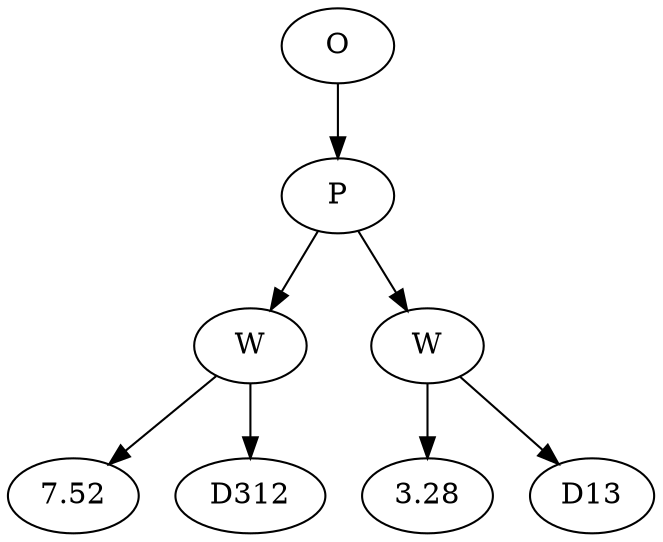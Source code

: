 // Tree
digraph {
	15746931 [label=O]
	15746932 [label=P]
	15746931 -> 15746932
	15746933 [label=W]
	15746932 -> 15746933
	15746934 [label=7.52]
	15746933 -> 15746934
	15746935 [label=D312]
	15746933 -> 15746935
	15746936 [label=W]
	15746932 -> 15746936
	15746937 [label=3.28]
	15746936 -> 15746937
	15746938 [label=D13]
	15746936 -> 15746938
}
